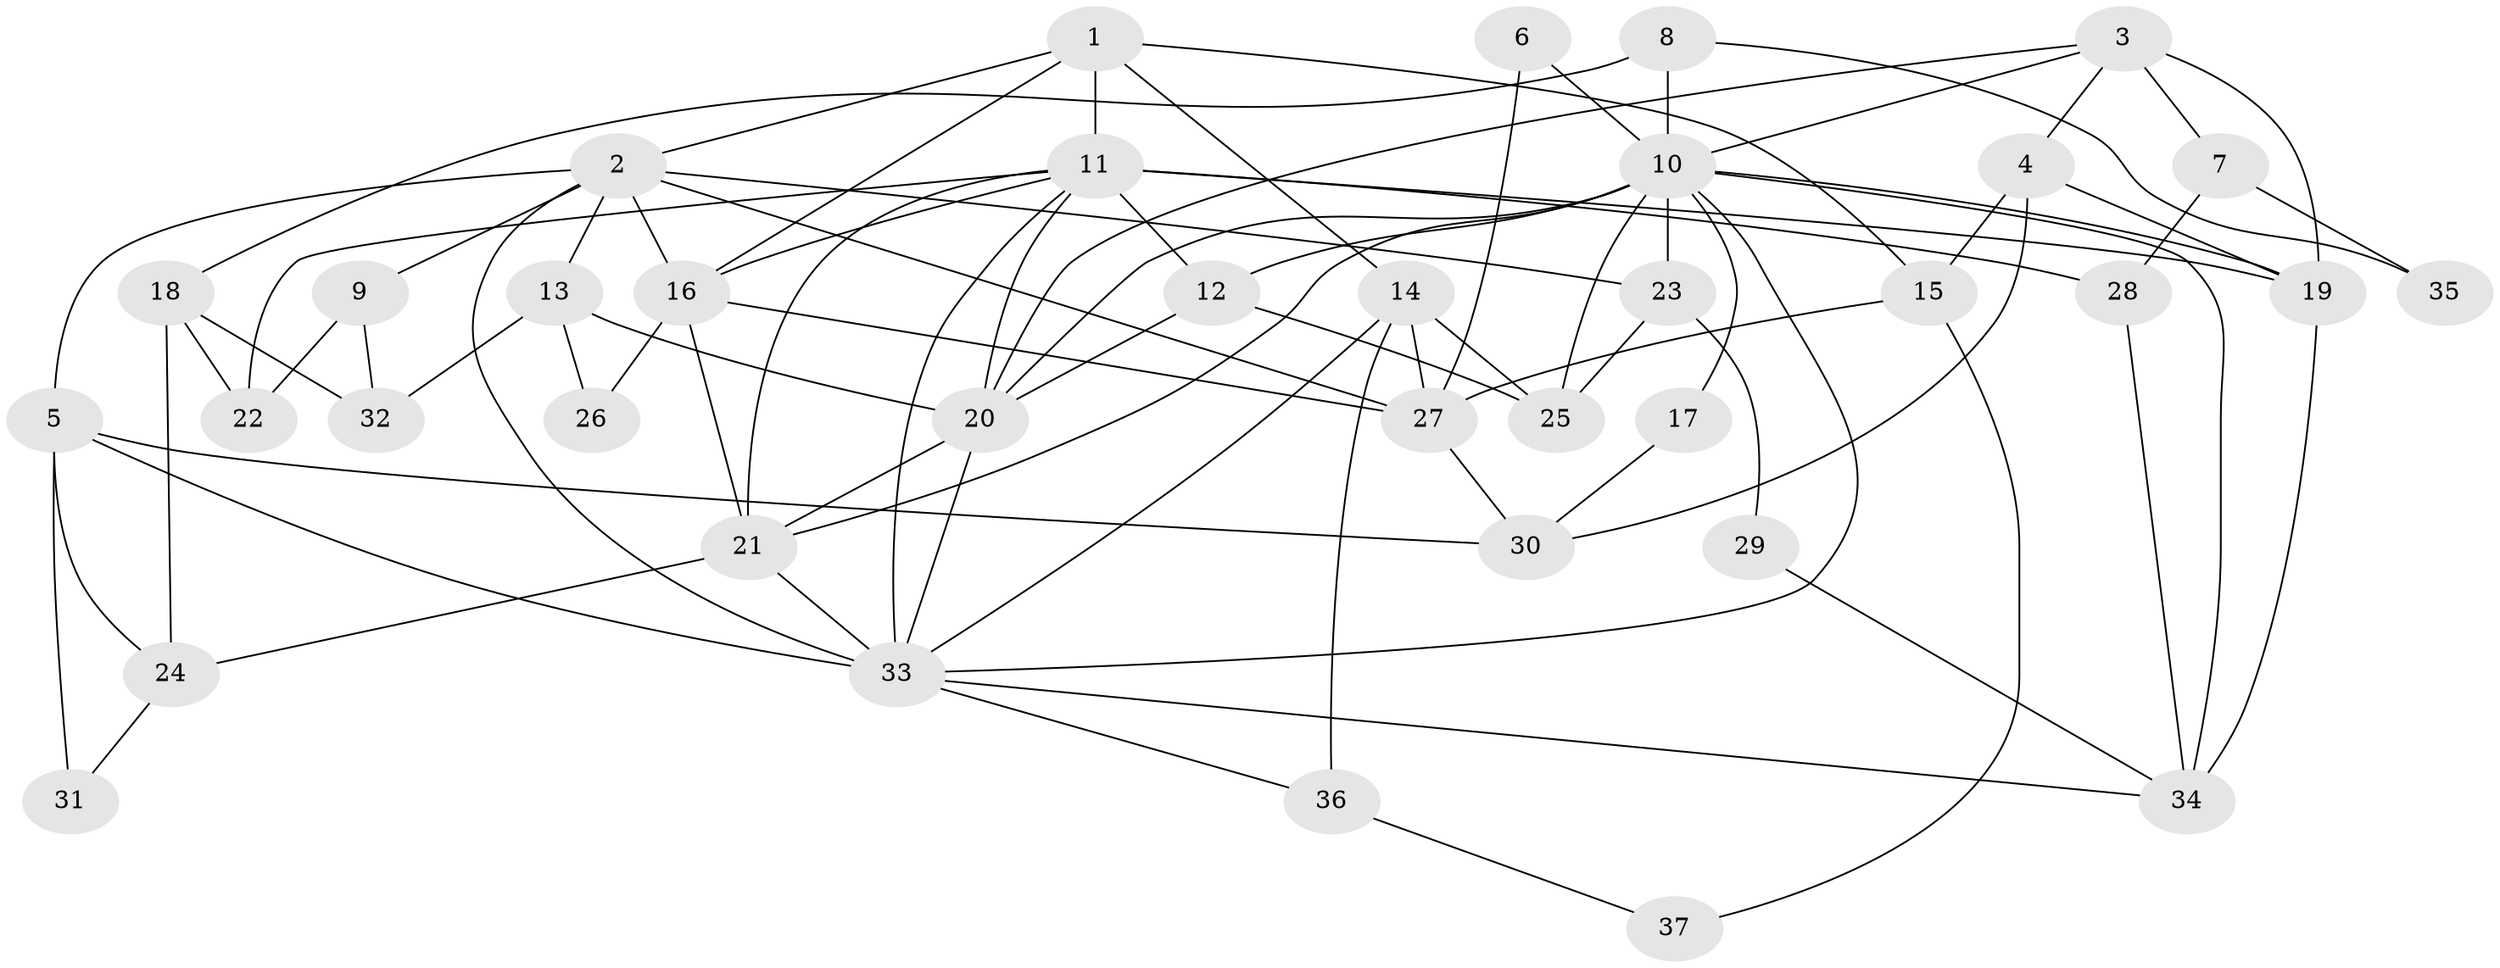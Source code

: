// original degree distribution, {5: 0.2, 4: 0.3, 3: 0.23333333333333334, 2: 0.13333333333333333, 7: 0.03333333333333333, 6: 0.1}
// Generated by graph-tools (version 1.1) at 2025/51/03/04/25 22:51:13]
// undirected, 37 vertices, 82 edges
graph export_dot {
  node [color=gray90,style=filled];
  1;
  2;
  3;
  4;
  5;
  6;
  7;
  8;
  9;
  10;
  11;
  12;
  13;
  14;
  15;
  16;
  17;
  18;
  19;
  20;
  21;
  22;
  23;
  24;
  25;
  26;
  27;
  28;
  29;
  30;
  31;
  32;
  33;
  34;
  35;
  36;
  37;
  1 -- 2 [weight=1.0];
  1 -- 11 [weight=1.0];
  1 -- 14 [weight=1.0];
  1 -- 15 [weight=1.0];
  1 -- 16 [weight=1.0];
  2 -- 5 [weight=1.0];
  2 -- 9 [weight=1.0];
  2 -- 13 [weight=1.0];
  2 -- 16 [weight=2.0];
  2 -- 23 [weight=1.0];
  2 -- 27 [weight=1.0];
  2 -- 33 [weight=2.0];
  3 -- 4 [weight=1.0];
  3 -- 7 [weight=1.0];
  3 -- 10 [weight=1.0];
  3 -- 19 [weight=2.0];
  3 -- 20 [weight=1.0];
  4 -- 15 [weight=1.0];
  4 -- 19 [weight=3.0];
  4 -- 30 [weight=1.0];
  5 -- 24 [weight=1.0];
  5 -- 30 [weight=1.0];
  5 -- 31 [weight=1.0];
  5 -- 33 [weight=1.0];
  6 -- 10 [weight=1.0];
  6 -- 27 [weight=1.0];
  7 -- 28 [weight=1.0];
  7 -- 35 [weight=1.0];
  8 -- 10 [weight=1.0];
  8 -- 18 [weight=1.0];
  8 -- 35 [weight=1.0];
  9 -- 22 [weight=1.0];
  9 -- 32 [weight=1.0];
  10 -- 12 [weight=1.0];
  10 -- 17 [weight=1.0];
  10 -- 19 [weight=1.0];
  10 -- 20 [weight=2.0];
  10 -- 21 [weight=3.0];
  10 -- 23 [weight=1.0];
  10 -- 25 [weight=1.0];
  10 -- 33 [weight=2.0];
  10 -- 34 [weight=1.0];
  11 -- 12 [weight=4.0];
  11 -- 16 [weight=1.0];
  11 -- 19 [weight=1.0];
  11 -- 20 [weight=1.0];
  11 -- 21 [weight=1.0];
  11 -- 22 [weight=1.0];
  11 -- 28 [weight=1.0];
  11 -- 33 [weight=2.0];
  12 -- 20 [weight=1.0];
  12 -- 25 [weight=1.0];
  13 -- 20 [weight=1.0];
  13 -- 26 [weight=1.0];
  13 -- 32 [weight=1.0];
  14 -- 25 [weight=1.0];
  14 -- 27 [weight=1.0];
  14 -- 33 [weight=1.0];
  14 -- 36 [weight=1.0];
  15 -- 27 [weight=1.0];
  15 -- 37 [weight=1.0];
  16 -- 21 [weight=1.0];
  16 -- 26 [weight=1.0];
  16 -- 27 [weight=1.0];
  17 -- 30 [weight=1.0];
  18 -- 22 [weight=1.0];
  18 -- 24 [weight=1.0];
  18 -- 32 [weight=1.0];
  19 -- 34 [weight=2.0];
  20 -- 21 [weight=2.0];
  20 -- 33 [weight=1.0];
  21 -- 24 [weight=2.0];
  21 -- 33 [weight=1.0];
  23 -- 25 [weight=1.0];
  23 -- 29 [weight=1.0];
  24 -- 31 [weight=1.0];
  27 -- 30 [weight=1.0];
  28 -- 34 [weight=1.0];
  29 -- 34 [weight=1.0];
  33 -- 34 [weight=1.0];
  33 -- 36 [weight=1.0];
  36 -- 37 [weight=1.0];
}
